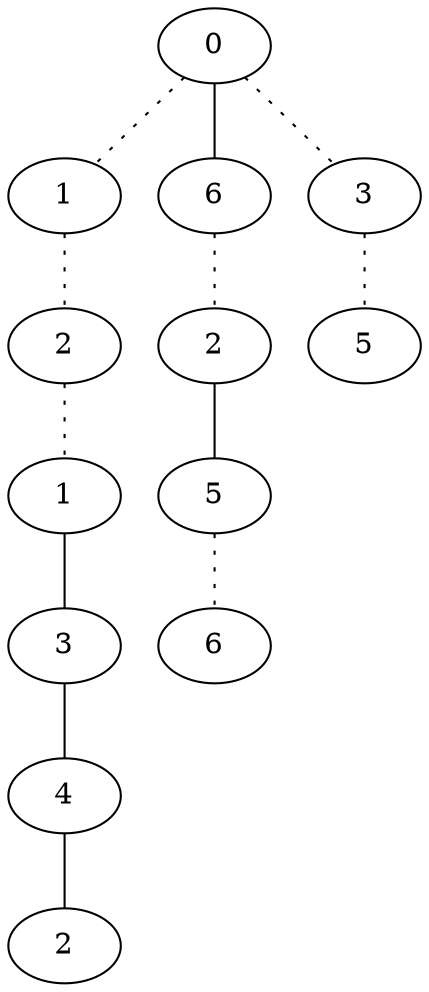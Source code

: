 graph {
a0[label=0];
a1[label=1];
a2[label=2];
a3[label=1];
a4[label=3];
a5[label=4];
a6[label=2];
a7[label=6];
a8[label=2];
a9[label=5];
a10[label=6];
a11[label=3];
a12[label=5];
a0 -- a1 [style=dotted];
a0 -- a7;
a0 -- a11 [style=dotted];
a1 -- a2 [style=dotted];
a2 -- a3 [style=dotted];
a3 -- a4;
a4 -- a5;
a5 -- a6;
a7 -- a8 [style=dotted];
a8 -- a9;
a9 -- a10 [style=dotted];
a11 -- a12 [style=dotted];
}
